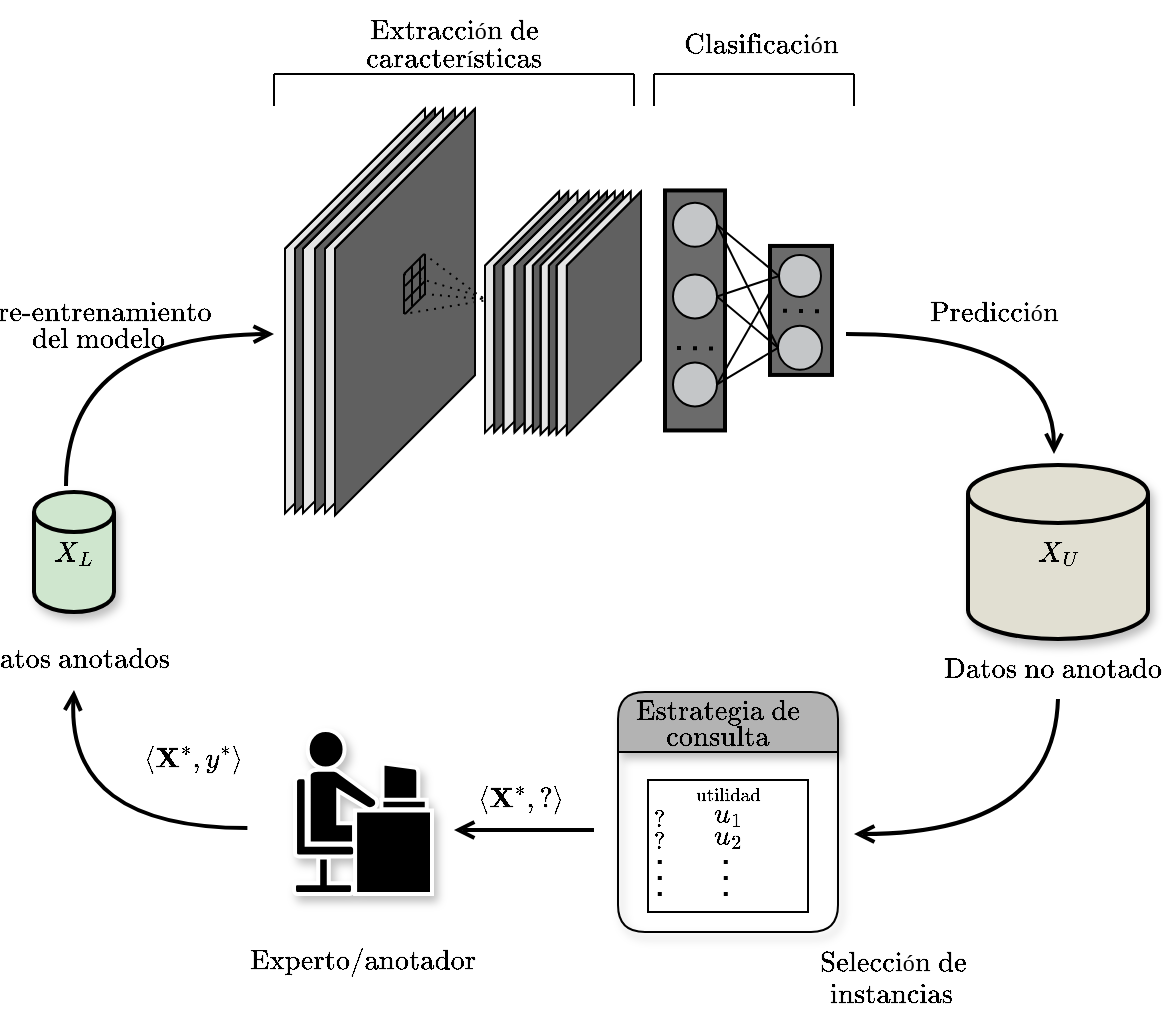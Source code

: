 <mxfile version="26.2.8">
  <diagram name="Page-1" id="JL4u2mxxelMSc-7fmqD8">
    <mxGraphModel dx="2513" dy="1225" grid="1" gridSize="5" guides="1" tooltips="1" connect="1" arrows="1" fold="1" page="1" pageScale="1" pageWidth="595" pageHeight="842" math="1" shadow="0">
      <root>
        <mxCell id="0" />
        <mxCell id="1" parent="0" />
        <mxCell id="rzx6ohKTUv5QluDNxmhI-7" value="$$X_L$$" style="strokeWidth=2;html=1;shape=mxgraph.flowchart.database;whiteSpace=wrap;fillColor=#CFE6CE;shadow=1;" parent="1" vertex="1">
          <mxGeometry x="-1480" y="-491" width="40" height="60" as="geometry" />
        </mxCell>
        <mxCell id="rzx6ohKTUv5QluDNxmhI-8" value="$$X_U$$" style="strokeWidth=2;html=1;shape=mxgraph.flowchart.database;whiteSpace=wrap;fillColor=#E1DFD2;shadow=1;" parent="1" vertex="1">
          <mxGeometry x="-1013" y="-504.5" width="90" height="87" as="geometry" />
        </mxCell>
        <mxCell id="rzx6ohKTUv5QluDNxmhI-9" value="" style="shape=mxgraph.cisco.people.androgenous_person;html=1;pointerEvents=1;dashed=0;fillColor=#000000;strokeColor=#ffffff;strokeWidth=2;verticalLabelPosition=bottom;verticalAlign=top;align=center;outlineConnect=0;shadow=1;" parent="1" vertex="1">
          <mxGeometry x="-1350" y="-372" width="69" height="82" as="geometry" />
        </mxCell>
        <mxCell id="rzx6ohKTUv5QluDNxmhI-10" value="" style="swimlane;rounded=1;fillColor=#B3B3B3;swimlaneLine=1;shadow=1;glass=0;swimlaneFillColor=none;gradientColor=none;whiteSpace=wrap;html=1;fontColor=default;labelBackgroundColor=none;labelBorderColor=none;textShadow=0;startSize=30;" parent="1" vertex="1">
          <mxGeometry x="-1188" y="-391" width="110" height="120" as="geometry">
            <mxRectangle x="-851" y="20" width="140" height="30" as="alternateBounds" />
          </mxGeometry>
        </mxCell>
        <mxCell id="rzx6ohKTUv5QluDNxmhI-11" value="" style="rounded=0;whiteSpace=wrap;html=1;" parent="rzx6ohKTUv5QluDNxmhI-10" vertex="1">
          <mxGeometry x="15" y="44" width="80" height="66" as="geometry" />
        </mxCell>
        <mxCell id="rzx6ohKTUv5QluDNxmhI-12" value="&lt;font style=&quot;font-size: 8px;&quot;&gt;$$\text{utilidad}$$&lt;/font&gt;" style="text;html=1;align=center;verticalAlign=middle;whiteSpace=wrap;rounded=0;" parent="rzx6ohKTUv5QluDNxmhI-10" vertex="1">
          <mxGeometry x="10" y="44" width="90" height="16" as="geometry" />
        </mxCell>
        <mxCell id="rzx6ohKTUv5QluDNxmhI-13" value="$$\text{Estrategia de}$$" style="text;html=1;align=center;verticalAlign=middle;whiteSpace=wrap;rounded=0;" parent="rzx6ohKTUv5QluDNxmhI-10" vertex="1">
          <mxGeometry x="20" width="60" height="20" as="geometry" />
        </mxCell>
        <mxCell id="rzx6ohKTUv5QluDNxmhI-14" value="$$\text{consulta}$$" style="text;html=1;align=center;verticalAlign=middle;whiteSpace=wrap;rounded=0;" parent="rzx6ohKTUv5QluDNxmhI-10" vertex="1">
          <mxGeometry x="20" y="13" width="60" height="20" as="geometry" />
        </mxCell>
        <mxCell id="rzx6ohKTUv5QluDNxmhI-15" value="$$u_1$$" style="text;html=1;align=center;verticalAlign=middle;whiteSpace=wrap;rounded=0;" parent="rzx6ohKTUv5QluDNxmhI-10" vertex="1">
          <mxGeometry x="46" y="55" width="18" height="11" as="geometry" />
        </mxCell>
        <mxCell id="rzx6ohKTUv5QluDNxmhI-16" value="$$u_2$$" style="text;html=1;align=center;verticalAlign=middle;whiteSpace=wrap;rounded=0;" parent="rzx6ohKTUv5QluDNxmhI-10" vertex="1">
          <mxGeometry x="46" y="66" width="18" height="11" as="geometry" />
        </mxCell>
        <mxCell id="rzx6ohKTUv5QluDNxmhI-17" value="&lt;font style=&quot;font-size: 10px;&quot;&gt;$$?$$&lt;/font&gt;" style="text;html=1;align=center;verticalAlign=middle;whiteSpace=wrap;rounded=0;" parent="rzx6ohKTUv5QluDNxmhI-10" vertex="1">
          <mxGeometry x="12" y="58" width="18" height="11" as="geometry" />
        </mxCell>
        <mxCell id="rzx6ohKTUv5QluDNxmhI-18" value="" style="endArrow=none;dashed=1;html=1;dashPattern=1 3;strokeWidth=2;rounded=0;" parent="rzx6ohKTUv5QluDNxmhI-10" edge="1">
          <mxGeometry width="50" height="50" relative="1" as="geometry">
            <mxPoint x="20.9" y="102" as="sourcePoint" />
            <mxPoint x="20.9" y="82" as="targetPoint" />
          </mxGeometry>
        </mxCell>
        <mxCell id="rzx6ohKTUv5QluDNxmhI-19" value="&lt;font style=&quot;font-size: 10px;&quot;&gt;$$?$$&lt;/font&gt;" style="text;html=1;align=center;verticalAlign=middle;whiteSpace=wrap;rounded=0;" parent="1" vertex="1">
          <mxGeometry x="-1176" y="-322" width="18" height="11" as="geometry" />
        </mxCell>
        <mxCell id="rzx6ohKTUv5QluDNxmhI-20" value="" style="endArrow=none;dashed=1;html=1;dashPattern=1 3;strokeWidth=2;rounded=0;" parent="1" edge="1">
          <mxGeometry width="50" height="50" relative="1" as="geometry">
            <mxPoint x="-1134.1" y="-289" as="sourcePoint" />
            <mxPoint x="-1134.1" y="-309" as="targetPoint" />
          </mxGeometry>
        </mxCell>
        <mxCell id="rzx6ohKTUv5QluDNxmhI-21" value="$$\text{Datos anotados}$$" style="text;html=1;align=center;verticalAlign=middle;whiteSpace=wrap;rounded=0;" parent="1" vertex="1">
          <mxGeometry x="-1490" y="-422" width="60" height="30" as="geometry" />
        </mxCell>
        <mxCell id="rzx6ohKTUv5QluDNxmhI-22" value="$$\text{Datos no anotados}$$" style="text;html=1;align=center;verticalAlign=middle;whiteSpace=wrap;rounded=0;" parent="1" vertex="1">
          <mxGeometry x="-998" y="-417.5" width="60" height="30" as="geometry" />
        </mxCell>
        <mxCell id="rzx6ohKTUv5QluDNxmhI-23" value="$$\text{Experto/anotador}$$" style="text;html=1;align=center;verticalAlign=middle;whiteSpace=wrap;rounded=0;" parent="1" vertex="1">
          <mxGeometry x="-1345" y="-271" width="60" height="30" as="geometry" />
        </mxCell>
        <mxCell id="rzx6ohKTUv5QluDNxmhI-24" value="" style="endArrow=open;html=1;rounded=0;exitX=0.5;exitY=1;exitDx=0;exitDy=0;curved=1;endFill=0;strokeWidth=2;" parent="1" source="rzx6ohKTUv5QluDNxmhI-22" edge="1">
          <mxGeometry width="50" height="50" relative="1" as="geometry">
            <mxPoint x="-926" y="-378.5" as="sourcePoint" />
            <mxPoint x="-1070" y="-320" as="targetPoint" />
            <Array as="points">
              <mxPoint x="-970" y="-320" />
            </Array>
          </mxGeometry>
        </mxCell>
        <mxCell id="rzx6ohKTUv5QluDNxmhI-25" value="" style="endArrow=open;html=1;rounded=0;entryX=0.5;entryY=1;entryDx=0;entryDy=0;exitX=0.01;exitY=0.5;exitDx=0;exitDy=0;exitPerimeter=0;strokeWidth=2;endFill=0;curved=1;" parent="1" target="rzx6ohKTUv5QluDNxmhI-21" edge="1">
          <mxGeometry width="50" height="50" relative="1" as="geometry">
            <mxPoint x="-1373.31" y="-323" as="sourcePoint" />
            <mxPoint x="-1464" y="-384" as="targetPoint" />
            <Array as="points">
              <mxPoint x="-1464" y="-323" />
            </Array>
          </mxGeometry>
        </mxCell>
        <mxCell id="rzx6ohKTUv5QluDNxmhI-26" value="" style="endArrow=open;html=1;rounded=0;endFill=0;strokeWidth=2;" parent="1" edge="1">
          <mxGeometry width="50" height="50" relative="1" as="geometry">
            <mxPoint x="-1200" y="-322" as="sourcePoint" />
            <mxPoint x="-1270" y="-322" as="targetPoint" />
          </mxGeometry>
        </mxCell>
        <mxCell id="rzx6ohKTUv5QluDNxmhI-27" value="" style="endArrow=open;html=1;rounded=0;exitX=0.5;exitY=0;exitDx=0;exitDy=0;exitPerimeter=0;strokeWidth=2;endFill=0;curved=1;" parent="1" edge="1">
          <mxGeometry width="50" height="50" relative="1" as="geometry">
            <mxPoint x="-1464" y="-494.0" as="sourcePoint" />
            <mxPoint x="-1360" y="-570" as="targetPoint" />
            <Array as="points">
              <mxPoint x="-1464" y="-569" />
            </Array>
          </mxGeometry>
        </mxCell>
        <mxCell id="rzx6ohKTUv5QluDNxmhI-28" value="" style="endArrow=open;html=1;rounded=0;strokeWidth=2;endFill=0;curved=1;" parent="1" edge="1">
          <mxGeometry width="50" height="50" relative="1" as="geometry">
            <mxPoint x="-1074" y="-570" as="sourcePoint" />
            <mxPoint x="-970" y="-510" as="targetPoint" />
            <Array as="points">
              <mxPoint x="-970" y="-570" />
            </Array>
          </mxGeometry>
        </mxCell>
        <mxCell id="rzx6ohKTUv5QluDNxmhI-29" value="$$\text{re-entrenamiento}$$" style="text;html=1;align=center;verticalAlign=middle;whiteSpace=wrap;rounded=0;" parent="1" vertex="1">
          <mxGeometry x="-1475" y="-596" width="60" height="30" as="geometry" />
        </mxCell>
        <mxCell id="rzx6ohKTUv5QluDNxmhI-30" value="$$\text{del modelo}$$" style="text;html=1;align=center;verticalAlign=middle;whiteSpace=wrap;rounded=0;" parent="1" vertex="1">
          <mxGeometry x="-1478" y="-582" width="60" height="30" as="geometry" />
        </mxCell>
        <mxCell id="rzx6ohKTUv5QluDNxmhI-31" value="$$\text{Predicción}$$" style="text;html=1;align=center;verticalAlign=middle;whiteSpace=wrap;rounded=0;" parent="1" vertex="1">
          <mxGeometry x="-1030" y="-596" width="60" height="30" as="geometry" />
        </mxCell>
        <mxCell id="rzx6ohKTUv5QluDNxmhI-32" value="$$\text{Selección de}$$" style="text;html=1;align=center;verticalAlign=middle;whiteSpace=wrap;rounded=0;" parent="1" vertex="1">
          <mxGeometry x="-1080" y="-271" width="60" height="30" as="geometry" />
        </mxCell>
        <mxCell id="rzx6ohKTUv5QluDNxmhI-33" value="$$\text{instancias}$$" style="text;html=1;align=center;verticalAlign=middle;whiteSpace=wrap;rounded=0;" parent="1" vertex="1">
          <mxGeometry x="-1081" y="-255" width="60" height="30" as="geometry" />
        </mxCell>
        <mxCell id="rzx6ohKTUv5QluDNxmhI-34" value="$$\langle\textbf{X}^{*},?\rangle$$" style="text;html=1;align=center;verticalAlign=middle;whiteSpace=wrap;rounded=0;" parent="1" vertex="1">
          <mxGeometry x="-1265.97" y="-352" width="60" height="30" as="geometry" />
        </mxCell>
        <mxCell id="rzx6ohKTUv5QluDNxmhI-35" value="$$\langle\textbf{X}^{*},y^{*}\rangle$$" style="text;html=1;align=center;verticalAlign=middle;whiteSpace=wrap;rounded=0;" parent="1" vertex="1">
          <mxGeometry x="-1430" y="-372" width="60" height="30" as="geometry" />
        </mxCell>
        <mxCell id="rzx6ohKTUv5QluDNxmhI-140" value="" style="shape=cube;whiteSpace=wrap;html=1;boundedLbl=1;backgroundOutline=1;darkOpacity=0.05;darkOpacity2=0.1;flipH=1;size=70;" parent="1" vertex="1">
          <mxGeometry x="-1354.5" y="-682.63" width="70" height="202.27" as="geometry" />
        </mxCell>
        <mxCell id="rzx6ohKTUv5QluDNxmhI-141" value="" style="shape=cube;whiteSpace=wrap;html=1;boundedLbl=1;backgroundOutline=1;darkOpacity=0.05;darkOpacity2=0.1;flipH=1;size=70;fillColor=#6B6B6B;strokeColor=#000000;" parent="1" vertex="1">
          <mxGeometry x="-1349.5" y="-682.63" width="70" height="202.2" as="geometry" />
        </mxCell>
        <mxCell id="rzx6ohKTUv5QluDNxmhI-142" value="" style="shape=cube;whiteSpace=wrap;html=1;boundedLbl=1;backgroundOutline=1;darkOpacity=0.05;darkOpacity2=0.1;flipH=1;size=70;" parent="1" vertex="1">
          <mxGeometry x="-1345.5" y="-682.63" width="70" height="202.2" as="geometry" />
        </mxCell>
        <mxCell id="rzx6ohKTUv5QluDNxmhI-143" value="" style="shape=cube;whiteSpace=wrap;html=1;boundedLbl=1;backgroundOutline=1;darkOpacity=0.05;darkOpacity2=0.1;flipH=1;size=70;fillColor=#6B6B6B;strokeColor=#000000;" parent="1" vertex="1">
          <mxGeometry x="-1339.5" y="-682.63" width="70" height="202.2" as="geometry" />
        </mxCell>
        <mxCell id="rzx6ohKTUv5QluDNxmhI-144" value="" style="shape=cube;whiteSpace=wrap;html=1;boundedLbl=1;backgroundOutline=1;darkOpacity=0.05;darkOpacity2=0.1;flipH=1;size=70;" parent="1" vertex="1">
          <mxGeometry x="-1334.5" y="-682.63" width="70" height="202.2" as="geometry" />
        </mxCell>
        <mxCell id="rzx6ohKTUv5QluDNxmhI-145" value="" style="shape=cube;whiteSpace=wrap;html=1;boundedLbl=1;backgroundOutline=1;darkOpacity=0.05;darkOpacity2=0.1;flipH=1;size=70;fillColor=#6B6B6B;strokeColor=#000000;" parent="1" vertex="1">
          <mxGeometry x="-1329.5" y="-682.63" width="70" height="203.27" as="geometry" />
        </mxCell>
        <mxCell id="rzx6ohKTUv5QluDNxmhI-148" value="" style="shape=cube;whiteSpace=wrap;html=1;boundedLbl=1;backgroundOutline=1;darkOpacity=0.05;darkOpacity2=0.1;flipH=1;size=70;" parent="1" vertex="1">
          <mxGeometry x="-1254.5" y="-641.24" width="37.06" height="120.55" as="geometry" />
        </mxCell>
        <mxCell id="rzx6ohKTUv5QluDNxmhI-149" value="" style="shape=cube;whiteSpace=wrap;html=1;boundedLbl=1;backgroundOutline=1;darkOpacity=0.05;darkOpacity2=0.1;flipH=1;size=70;fillColor=#6B6B6B;strokeColor=#000000;" parent="1" vertex="1">
          <mxGeometry x="-1249.91" y="-641.24" width="37.06" height="120.5" as="geometry" />
        </mxCell>
        <mxCell id="rzx6ohKTUv5QluDNxmhI-150" value="" style="shape=cube;whiteSpace=wrap;html=1;boundedLbl=1;backgroundOutline=1;darkOpacity=0.05;darkOpacity2=0.1;flipH=1;size=70;" parent="1" vertex="1">
          <mxGeometry x="-1245.32" y="-641.24" width="37.06" height="120.5" as="geometry" />
        </mxCell>
        <mxCell id="rzx6ohKTUv5QluDNxmhI-151" value="" style="shape=cube;whiteSpace=wrap;html=1;boundedLbl=1;backgroundOutline=1;darkOpacity=0.05;darkOpacity2=0.1;flipH=1;size=70;fillColor=#6B6B6B;strokeColor=#000000;" parent="1" vertex="1">
          <mxGeometry x="-1239.74" y="-641.24" width="37.06" height="120.5" as="geometry" />
        </mxCell>
        <mxCell id="rzx6ohKTUv5QluDNxmhI-152" value="" style="shape=cube;whiteSpace=wrap;html=1;boundedLbl=1;backgroundOutline=1;darkOpacity=0.05;darkOpacity2=0.1;flipH=1;size=70;" parent="1" vertex="1">
          <mxGeometry x="-1234.68" y="-641.24" width="37.06" height="120.5" as="geometry" />
        </mxCell>
        <mxCell id="rzx6ohKTUv5QluDNxmhI-153" value="" style="shape=cube;whiteSpace=wrap;html=1;boundedLbl=1;backgroundOutline=1;darkOpacity=0.05;darkOpacity2=0.1;flipH=1;size=70;fillColor=#6B6B6B;strokeColor=#000000;" parent="1" vertex="1">
          <mxGeometry x="-1230.56" y="-641.24" width="37.06" height="120.55" as="geometry" />
        </mxCell>
        <mxCell id="rzx6ohKTUv5QluDNxmhI-154" value="" style="shape=cube;whiteSpace=wrap;html=1;boundedLbl=1;backgroundOutline=1;darkOpacity=0.05;darkOpacity2=0.1;flipH=1;size=70;" parent="1" vertex="1">
          <mxGeometry x="-1226.68" y="-641.24" width="37.06" height="121.5" as="geometry" />
        </mxCell>
        <mxCell id="rzx6ohKTUv5QluDNxmhI-155" value="" style="shape=cube;whiteSpace=wrap;html=1;boundedLbl=1;backgroundOutline=1;darkOpacity=0.05;darkOpacity2=0.1;flipH=1;size=70;fillColor=#6B6B6B;strokeColor=#000000;" parent="1" vertex="1">
          <mxGeometry x="-1222.56" y="-641.24" width="37.06" height="121.55" as="geometry" />
        </mxCell>
        <mxCell id="rzx6ohKTUv5QluDNxmhI-156" value="" style="shape=cube;whiteSpace=wrap;html=1;boundedLbl=1;backgroundOutline=1;darkOpacity=0.05;darkOpacity2=0.1;flipH=1;size=70;" parent="1" vertex="1">
          <mxGeometry x="-1218.68" y="-641.24" width="37.06" height="121.5" as="geometry" />
        </mxCell>
        <mxCell id="rzx6ohKTUv5QluDNxmhI-157" value="" style="shape=cube;whiteSpace=wrap;html=1;boundedLbl=1;backgroundOutline=1;darkOpacity=0.05;darkOpacity2=0.1;flipH=1;size=70;fillColor=#6B6B6B;strokeColor=#000000;" parent="1" vertex="1">
          <mxGeometry x="-1213.56" y="-641.24" width="37.06" height="121.55" as="geometry" />
        </mxCell>
        <mxCell id="rzx6ohKTUv5QluDNxmhI-163" value="" style="group;rotation=0;fillColor=#6B6B6B;strokeColor=#000000;container=0;strokeWidth=2;" parent="1" vertex="1" connectable="0">
          <mxGeometry x="-1164.5" y="-641.78" width="30" height="120" as="geometry" />
        </mxCell>
        <mxCell id="rzx6ohKTUv5QluDNxmhI-168" value="" style="endArrow=none;html=1;rounded=0;entryX=0;entryY=0.5;entryDx=0;entryDy=0;exitX=1;exitY=0.5;exitDx=0;exitDy=0;" parent="1" source="rzx6ohKTUv5QluDNxmhI-177" target="rzx6ohKTUv5QluDNxmhI-160" edge="1">
          <mxGeometry width="50" height="50" relative="1" as="geometry">
            <mxPoint x="-1137.0" y="-496.13" as="sourcePoint" />
            <mxPoint x="-1116.258" y="-466.773" as="targetPoint" />
          </mxGeometry>
        </mxCell>
        <mxCell id="rzx6ohKTUv5QluDNxmhI-176" value="" style="endArrow=none;dashed=1;html=1;dashPattern=1 3;strokeWidth=2;rounded=0;" parent="1" edge="1">
          <mxGeometry width="50" height="50" relative="1" as="geometry">
            <mxPoint x="-1158.498" y="-563.017" as="sourcePoint" />
            <mxPoint x="-1138.5" y="-562.72" as="targetPoint" />
          </mxGeometry>
        </mxCell>
        <mxCell id="rzx6ohKTUv5QluDNxmhI-159" value="" style="rounded=0;whiteSpace=wrap;html=1;fillColor=#6B6B6B;strokeColor=#000000;rotation=0;strokeWidth=2;" parent="1" vertex="1">
          <mxGeometry x="-1112" y="-614.03" width="31" height="64.5" as="geometry" />
        </mxCell>
        <mxCell id="rzx6ohKTUv5QluDNxmhI-160" value="" style="ellipse;whiteSpace=wrap;html=1;aspect=fixed;fillColor=#C4C6C8;rotation=0;" parent="1" vertex="1">
          <mxGeometry x="-1107.498" y="-609.533" width="21" height="21" as="geometry" />
        </mxCell>
        <mxCell id="rzx6ohKTUv5QluDNxmhI-161" value="" style="ellipse;whiteSpace=wrap;html=1;aspect=fixed;fillColor=#C4C6C8;rotation=0;" parent="1" vertex="1">
          <mxGeometry x="-1107.998" y="-574.093" width="22" height="22" as="geometry" />
        </mxCell>
        <mxCell id="rzx6ohKTUv5QluDNxmhI-177" value="" style="ellipse;whiteSpace=wrap;html=1;aspect=fixed;fillColor=#C4C6C8;rotation=0;" parent="1" vertex="1">
          <mxGeometry x="-1160.498" y="-555.783" width="22" height="22" as="geometry" />
        </mxCell>
        <mxCell id="rzx6ohKTUv5QluDNxmhI-178" value="" style="ellipse;whiteSpace=wrap;html=1;aspect=fixed;fillColor=#C4C6C8;rotation=0;" parent="1" vertex="1">
          <mxGeometry x="-1160.498" y="-599.783" width="22" height="22" as="geometry" />
        </mxCell>
        <mxCell id="rzx6ohKTUv5QluDNxmhI-179" value="" style="ellipse;whiteSpace=wrap;html=1;aspect=fixed;fillColor=#C4C6C8;rotation=0;" parent="1" vertex="1">
          <mxGeometry x="-1160.498" y="-635.593" width="22" height="22" as="geometry" />
        </mxCell>
        <mxCell id="rzx6ohKTUv5QluDNxmhI-164" value="" style="endArrow=none;html=1;rounded=0;entryX=0;entryY=0.5;entryDx=0;entryDy=0;exitX=1;exitY=0.5;exitDx=0;exitDy=0;" parent="1" source="rzx6ohKTUv5QluDNxmhI-179" target="rzx6ohKTUv5QluDNxmhI-160" edge="1">
          <mxGeometry width="50" height="50" relative="1" as="geometry">
            <mxPoint x="-1137.0" y="-659.22" as="sourcePoint" />
            <mxPoint x="-1117.258" y="-666.773" as="targetPoint" />
          </mxGeometry>
        </mxCell>
        <mxCell id="rzx6ohKTUv5QluDNxmhI-165" value="" style="endArrow=none;html=1;rounded=0;entryX=0;entryY=0.5;entryDx=0;entryDy=0;exitX=1;exitY=0.5;exitDx=0;exitDy=0;" parent="1" source="rzx6ohKTUv5QluDNxmhI-179" target="rzx6ohKTUv5QluDNxmhI-161" edge="1">
          <mxGeometry width="50" height="50" relative="1" as="geometry">
            <mxPoint x="-1137.0" y="-659.22" as="sourcePoint" />
            <mxPoint x="-1091.258" y="-656.773" as="targetPoint" />
          </mxGeometry>
        </mxCell>
        <mxCell id="rzx6ohKTUv5QluDNxmhI-166" value="" style="endArrow=none;html=1;rounded=0;entryX=0;entryY=0.5;entryDx=0;entryDy=0;exitX=1;exitY=0.5;exitDx=0;exitDy=0;" parent="1" source="rzx6ohKTUv5QluDNxmhI-178" target="rzx6ohKTUv5QluDNxmhI-160" edge="1">
          <mxGeometry width="50" height="50" relative="1" as="geometry">
            <mxPoint x="-1137.0" y="-597.5" as="sourcePoint" />
            <mxPoint x="-1042.258" y="-547.773" as="targetPoint" />
          </mxGeometry>
        </mxCell>
        <mxCell id="rzx6ohKTUv5QluDNxmhI-167" value="" style="endArrow=none;html=1;rounded=0;entryX=0;entryY=0.5;entryDx=0;entryDy=0;exitX=1;exitY=0.5;exitDx=0;exitDy=0;" parent="1" source="rzx6ohKTUv5QluDNxmhI-178" target="rzx6ohKTUv5QluDNxmhI-161" edge="1">
          <mxGeometry width="50" height="50" relative="1" as="geometry">
            <mxPoint x="-1137.0" y="-597.5" as="sourcePoint" />
            <mxPoint x="-1022.258" y="-476.773" as="targetPoint" />
          </mxGeometry>
        </mxCell>
        <mxCell id="rzx6ohKTUv5QluDNxmhI-169" value="" style="endArrow=none;html=1;rounded=0;entryX=0;entryY=0.5;entryDx=0;entryDy=0;exitX=1;exitY=0.5;exitDx=0;exitDy=0;" parent="1" source="rzx6ohKTUv5QluDNxmhI-177" target="rzx6ohKTUv5QluDNxmhI-161" edge="1">
          <mxGeometry width="50" height="50" relative="1" as="geometry">
            <mxPoint x="-1137.0" y="-496.13" as="sourcePoint" />
            <mxPoint x="-1001.258" y="-456.773" as="targetPoint" />
          </mxGeometry>
        </mxCell>
        <mxCell id="rzx6ohKTUv5QluDNxmhI-180" value="" style="endArrow=none;dashed=1;html=1;dashPattern=1 3;strokeWidth=2;rounded=0;" parent="1" edge="1">
          <mxGeometry width="50" height="50" relative="1" as="geometry">
            <mxPoint x="-1105.498" y="-581.667" as="sourcePoint" />
            <mxPoint x="-1085.5" y="-581.37" as="targetPoint" />
          </mxGeometry>
        </mxCell>
        <mxCell id="rzx6ohKTUv5QluDNxmhI-182" value="$$\text{Extracción de}$$" style="text;html=1;align=center;verticalAlign=middle;whiteSpace=wrap;rounded=0;" parent="1" vertex="1">
          <mxGeometry x="-1299.74" y="-737" width="60" height="30" as="geometry" />
        </mxCell>
        <mxCell id="rzx6ohKTUv5QluDNxmhI-183" value="$$\text{características}$$" style="text;html=1;align=center;verticalAlign=middle;whiteSpace=wrap;rounded=0;" parent="1" vertex="1">
          <mxGeometry x="-1299.74" y="-723" width="60" height="30" as="geometry" />
        </mxCell>
        <mxCell id="rzx6ohKTUv5QluDNxmhI-184" value="" style="group;strokeColor=none;rounded=0;strokeWidth=1;perimeterSpacing=0;" parent="1" vertex="1" connectable="0">
          <mxGeometry x="-1360" y="-700" width="180" height="16" as="geometry" />
        </mxCell>
        <mxCell id="rzx6ohKTUv5QluDNxmhI-185" value="" style="endArrow=none;html=1;rounded=0;" parent="rzx6ohKTUv5QluDNxmhI-184" edge="1">
          <mxGeometry width="50" height="50" relative="1" as="geometry">
            <mxPoint as="sourcePoint" />
            <mxPoint x="180" as="targetPoint" />
          </mxGeometry>
        </mxCell>
        <mxCell id="rzx6ohKTUv5QluDNxmhI-186" value="" style="endArrow=none;html=1;rounded=0;" parent="rzx6ohKTUv5QluDNxmhI-184" edge="1">
          <mxGeometry width="50" height="50" relative="1" as="geometry">
            <mxPoint y="16" as="sourcePoint" />
            <mxPoint as="targetPoint" />
          </mxGeometry>
        </mxCell>
        <mxCell id="rzx6ohKTUv5QluDNxmhI-187" value="" style="endArrow=none;html=1;rounded=0;" parent="rzx6ohKTUv5QluDNxmhI-184" edge="1">
          <mxGeometry width="50" height="50" relative="1" as="geometry">
            <mxPoint x="180" y="16" as="sourcePoint" />
            <mxPoint x="180" as="targetPoint" />
          </mxGeometry>
        </mxCell>
        <mxCell id="rzx6ohKTUv5QluDNxmhI-195" value="$$\text{Clasificación}$$" style="text;html=1;align=center;verticalAlign=middle;whiteSpace=wrap;rounded=0;" parent="1" vertex="1">
          <mxGeometry x="-1146" y="-730" width="60" height="30" as="geometry" />
        </mxCell>
        <mxCell id="rzx6ohKTUv5QluDNxmhI-196" value="" style="group;strokeColor=none;rounded=0;strokeWidth=1;perimeterSpacing=0;" parent="1" vertex="1" connectable="0">
          <mxGeometry x="-1170" y="-700" width="100" height="16" as="geometry" />
        </mxCell>
        <mxCell id="rzx6ohKTUv5QluDNxmhI-197" value="" style="endArrow=none;html=1;rounded=0;" parent="rzx6ohKTUv5QluDNxmhI-196" edge="1">
          <mxGeometry width="50" height="50" relative="1" as="geometry">
            <mxPoint as="sourcePoint" />
            <mxPoint x="100" as="targetPoint" />
          </mxGeometry>
        </mxCell>
        <mxCell id="rzx6ohKTUv5QluDNxmhI-198" value="" style="endArrow=none;html=1;rounded=0;" parent="rzx6ohKTUv5QluDNxmhI-196" edge="1">
          <mxGeometry width="50" height="50" relative="1" as="geometry">
            <mxPoint y="16" as="sourcePoint" />
            <mxPoint as="targetPoint" />
          </mxGeometry>
        </mxCell>
        <mxCell id="rzx6ohKTUv5QluDNxmhI-199" value="" style="endArrow=none;html=1;rounded=0;" parent="rzx6ohKTUv5QluDNxmhI-196" edge="1">
          <mxGeometry width="50" height="50" relative="1" as="geometry">
            <mxPoint x="100" y="16" as="sourcePoint" />
            <mxPoint x="100" as="targetPoint" />
          </mxGeometry>
        </mxCell>
        <mxCell id="bEdzFMG7vRe1HbjhC_lK-17" value="" style="endArrow=none;html=1;rounded=0;exitX=0.507;exitY=0.505;exitDx=0;exitDy=0;exitPerimeter=0;" edge="1" parent="1" source="rzx6ohKTUv5QluDNxmhI-145">
          <mxGeometry width="50" height="50" relative="1" as="geometry">
            <mxPoint x="-1345" y="-550" as="sourcePoint" />
            <mxPoint x="-1295" y="-600" as="targetPoint" />
          </mxGeometry>
        </mxCell>
        <mxCell id="bEdzFMG7vRe1HbjhC_lK-18" value="" style="endArrow=none;html=1;rounded=0;" edge="1" parent="1">
          <mxGeometry width="50" height="50" relative="1" as="geometry">
            <mxPoint x="-1295" y="-600" as="sourcePoint" />
            <mxPoint x="-1285" y="-610" as="targetPoint" />
          </mxGeometry>
        </mxCell>
        <mxCell id="bEdzFMG7vRe1HbjhC_lK-19" value="" style="endArrow=none;html=1;rounded=0;exitX=0.507;exitY=0.505;exitDx=0;exitDy=0;exitPerimeter=0;" edge="1" parent="1">
          <mxGeometry width="50" height="50" relative="1" as="geometry">
            <mxPoint x="-1284.5" y="-589.53" as="sourcePoint" />
            <mxPoint x="-1284.5" y="-609.53" as="targetPoint" />
          </mxGeometry>
        </mxCell>
        <mxCell id="bEdzFMG7vRe1HbjhC_lK-23" value="" style="endArrow=none;html=1;rounded=0;exitX=0.507;exitY=0.505;exitDx=0;exitDy=0;exitPerimeter=0;" edge="1" parent="1">
          <mxGeometry width="50" height="50" relative="1" as="geometry">
            <mxPoint x="-1291" y="-584" as="sourcePoint" />
            <mxPoint x="-1291" y="-604" as="targetPoint" />
          </mxGeometry>
        </mxCell>
        <mxCell id="bEdzFMG7vRe1HbjhC_lK-24" value="" style="endArrow=none;html=1;rounded=0;exitX=0.507;exitY=0.505;exitDx=0;exitDy=0;exitPerimeter=0;" edge="1" parent="1">
          <mxGeometry width="50" height="50" relative="1" as="geometry">
            <mxPoint x="-1287" y="-588" as="sourcePoint" />
            <mxPoint x="-1287" y="-608" as="targetPoint" />
          </mxGeometry>
        </mxCell>
        <mxCell id="bEdzFMG7vRe1HbjhC_lK-26" value="" style="endArrow=none;html=1;rounded=0;" edge="1" parent="1">
          <mxGeometry width="50" height="50" relative="1" as="geometry">
            <mxPoint x="-1294.5" y="-594.03" as="sourcePoint" />
            <mxPoint x="-1284.5" y="-604.03" as="targetPoint" />
          </mxGeometry>
        </mxCell>
        <mxCell id="bEdzFMG7vRe1HbjhC_lK-27" value="" style="endArrow=none;html=1;rounded=0;" edge="1" parent="1">
          <mxGeometry width="50" height="50" relative="1" as="geometry">
            <mxPoint x="-1294.5" y="-586.53" as="sourcePoint" />
            <mxPoint x="-1284.5" y="-596.53" as="targetPoint" />
          </mxGeometry>
        </mxCell>
        <mxCell id="bEdzFMG7vRe1HbjhC_lK-28" value="" style="endArrow=none;html=1;rounded=0;" edge="1" parent="1">
          <mxGeometry width="50" height="50" relative="1" as="geometry">
            <mxPoint x="-1294.5" y="-580" as="sourcePoint" />
            <mxPoint x="-1284.5" y="-590" as="targetPoint" />
          </mxGeometry>
        </mxCell>
        <mxCell id="bEdzFMG7vRe1HbjhC_lK-29" value="" style="endArrow=none;dashed=1;html=1;dashPattern=1 3;strokeWidth=1;rounded=0;entryX=1.024;entryY=0.445;entryDx=0;entryDy=0;entryPerimeter=0;" edge="1" parent="1" target="rzx6ohKTUv5QluDNxmhI-148">
          <mxGeometry width="50" height="50" relative="1" as="geometry">
            <mxPoint x="-1285" y="-610" as="sourcePoint" />
            <mxPoint x="-1240" y="-630" as="targetPoint" />
          </mxGeometry>
        </mxCell>
        <mxCell id="bEdzFMG7vRe1HbjhC_lK-30" value="" style="endArrow=none;dashed=1;html=1;dashPattern=1 3;strokeWidth=1;rounded=0;entryX=1.022;entryY=0.439;entryDx=0;entryDy=0;entryPerimeter=0;" edge="1" parent="1" target="rzx6ohKTUv5QluDNxmhI-148">
          <mxGeometry width="50" height="50" relative="1" as="geometry">
            <mxPoint x="-1295" y="-600" as="sourcePoint" />
            <mxPoint x="-1255" y="-585" as="targetPoint" />
          </mxGeometry>
        </mxCell>
        <mxCell id="bEdzFMG7vRe1HbjhC_lK-31" value="" style="endArrow=none;dashed=1;html=1;dashPattern=1 3;strokeWidth=1;rounded=0;exitX=1.022;exitY=0.453;exitDx=0;exitDy=0;exitPerimeter=0;" edge="1" parent="1" source="rzx6ohKTUv5QluDNxmhI-148">
          <mxGeometry width="50" height="50" relative="1" as="geometry">
            <mxPoint x="-1325" y="-530" as="sourcePoint" />
            <mxPoint x="-1295" y="-580" as="targetPoint" />
          </mxGeometry>
        </mxCell>
        <mxCell id="bEdzFMG7vRe1HbjhC_lK-32" value="" style="endArrow=none;dashed=1;html=1;dashPattern=1 3;strokeWidth=1;rounded=0;entryX=1.026;entryY=0.446;entryDx=0;entryDy=0;entryPerimeter=0;" edge="1" parent="1" target="rzx6ohKTUv5QluDNxmhI-148">
          <mxGeometry width="50" height="50" relative="1" as="geometry">
            <mxPoint x="-1285" y="-590" as="sourcePoint" />
            <mxPoint x="-1255" y="-585" as="targetPoint" />
          </mxGeometry>
        </mxCell>
      </root>
    </mxGraphModel>
  </diagram>
</mxfile>
